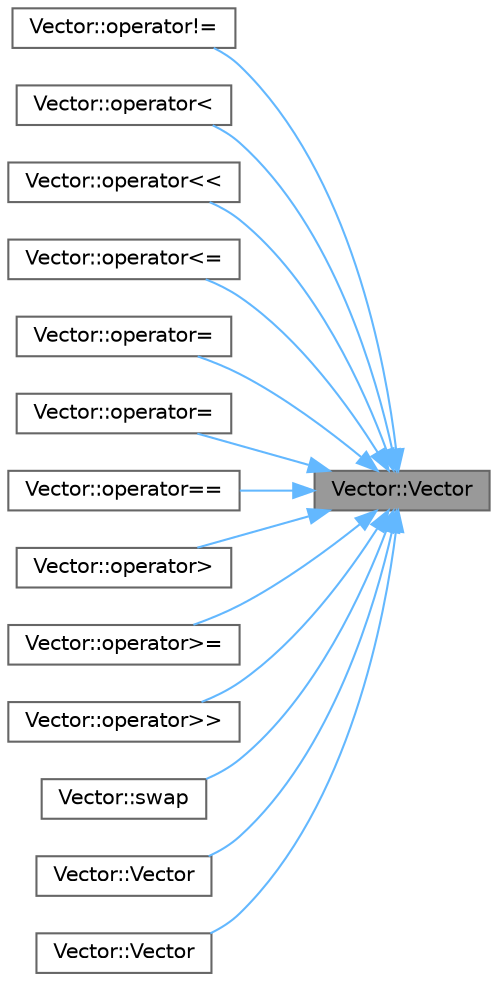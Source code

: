 digraph "Vector::Vector"
{
 // LATEX_PDF_SIZE
  bgcolor="transparent";
  edge [fontname=Helvetica,fontsize=10,labelfontname=Helvetica,labelfontsize=10];
  node [fontname=Helvetica,fontsize=10,shape=box,height=0.2,width=0.4];
  rankdir="RL";
  Node1 [id="Node000001",label="Vector::Vector",height=0.2,width=0.4,color="gray40", fillcolor="grey60", style="filled", fontcolor="black",tooltip=" "];
  Node1 -> Node2 [id="edge1_Node000001_Node000002",dir="back",color="steelblue1",style="solid",tooltip=" "];
  Node2 [id="Node000002",label="Vector::operator!=",height=0.2,width=0.4,color="grey40", fillcolor="white", style="filled",URL="$class_vector.html#aeb226de8807a211671abc6864858bf6b",tooltip=" "];
  Node1 -> Node3 [id="edge2_Node000001_Node000003",dir="back",color="steelblue1",style="solid",tooltip=" "];
  Node3 [id="Node000003",label="Vector::operator\<",height=0.2,width=0.4,color="grey40", fillcolor="white", style="filled",URL="$class_vector.html#abd4fc7036719f7a2d6603d314382b89d",tooltip=" "];
  Node1 -> Node4 [id="edge3_Node000001_Node000004",dir="back",color="steelblue1",style="solid",tooltip=" "];
  Node4 [id="Node000004",label="Vector::operator\<\<",height=0.2,width=0.4,color="grey40", fillcolor="white", style="filled",URL="$class_vector.html#ad3b9934da092886c11b605769a37e7db",tooltip=" "];
  Node1 -> Node5 [id="edge4_Node000001_Node000005",dir="back",color="steelblue1",style="solid",tooltip=" "];
  Node5 [id="Node000005",label="Vector::operator\<=",height=0.2,width=0.4,color="grey40", fillcolor="white", style="filled",URL="$class_vector.html#aacfd8d2dffb899bc87935b062a5693b4",tooltip=" "];
  Node1 -> Node6 [id="edge5_Node000001_Node000006",dir="back",color="steelblue1",style="solid",tooltip=" "];
  Node6 [id="Node000006",label="Vector::operator=",height=0.2,width=0.4,color="grey40", fillcolor="white", style="filled",URL="$class_vector.html#a2fe37b54a47d28015829196cb5abec05",tooltip=" "];
  Node1 -> Node7 [id="edge6_Node000001_Node000007",dir="back",color="steelblue1",style="solid",tooltip=" "];
  Node7 [id="Node000007",label="Vector::operator=",height=0.2,width=0.4,color="grey40", fillcolor="white", style="filled",URL="$class_vector.html#ac7a5d1c7410208d7ce8f13497e31dd87",tooltip=" "];
  Node1 -> Node8 [id="edge7_Node000001_Node000008",dir="back",color="steelblue1",style="solid",tooltip=" "];
  Node8 [id="Node000008",label="Vector::operator==",height=0.2,width=0.4,color="grey40", fillcolor="white", style="filled",URL="$class_vector.html#a1b2b4d9dc3df91e091a709322b76859a",tooltip=" "];
  Node1 -> Node9 [id="edge8_Node000001_Node000009",dir="back",color="steelblue1",style="solid",tooltip=" "];
  Node9 [id="Node000009",label="Vector::operator\>",height=0.2,width=0.4,color="grey40", fillcolor="white", style="filled",URL="$class_vector.html#aba5a2729dbecd9873a9d4f7b2d0d2ce7",tooltip=" "];
  Node1 -> Node10 [id="edge9_Node000001_Node000010",dir="back",color="steelblue1",style="solid",tooltip=" "];
  Node10 [id="Node000010",label="Vector::operator\>=",height=0.2,width=0.4,color="grey40", fillcolor="white", style="filled",URL="$class_vector.html#aa52b8c5b80c74523303491db09fb4636",tooltip=" "];
  Node1 -> Node11 [id="edge10_Node000001_Node000011",dir="back",color="steelblue1",style="solid",tooltip=" "];
  Node11 [id="Node000011",label="Vector::operator\>\>",height=0.2,width=0.4,color="grey40", fillcolor="white", style="filled",URL="$class_vector.html#a6ef09798c22104e5a6a547591b527894",tooltip=" "];
  Node1 -> Node12 [id="edge11_Node000001_Node000012",dir="back",color="steelblue1",style="solid",tooltip=" "];
  Node12 [id="Node000012",label="Vector::swap",height=0.2,width=0.4,color="grey40", fillcolor="white", style="filled",URL="$class_vector.html#a6b3ed4325e3451e917db94c574b13efc",tooltip=" "];
  Node1 -> Node13 [id="edge12_Node000001_Node000013",dir="back",color="steelblue1",style="solid",tooltip=" "];
  Node13 [id="Node000013",label="Vector::Vector",height=0.2,width=0.4,color="grey40", fillcolor="white", style="filled",URL="$class_vector.html#a940f94b7c4a1c15a65a1ab6e13859dfe",tooltip=" "];
  Node1 -> Node14 [id="edge13_Node000001_Node000014",dir="back",color="steelblue1",style="solid",tooltip=" "];
  Node14 [id="Node000014",label="Vector::Vector",height=0.2,width=0.4,color="grey40", fillcolor="white", style="filled",URL="$class_vector.html#a9b1e4af5aa7fd119539f02c810d20540",tooltip=" "];
}
